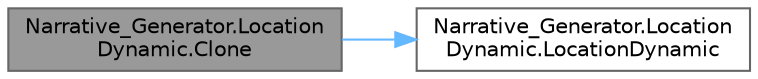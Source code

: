 digraph "Narrative_Generator.LocationDynamic.Clone"
{
 // LATEX_PDF_SIZE
  bgcolor="transparent";
  edge [fontname=Helvetica,fontsize=10,labelfontname=Helvetica,labelfontsize=10];
  node [fontname=Helvetica,fontsize=10,shape=box,height=0.2,width=0.4];
  rankdir="LR";
  Node1 [label="Narrative_Generator.Location\lDynamic.Clone",height=0.2,width=0.4,color="gray40", fillcolor="grey60", style="filled", fontcolor="black",tooltip="Returns a clone of the dynamic part of the location that called this method."];
  Node1 -> Node2 [color="steelblue1",style="solid"];
  Node2 [label="Narrative_Generator.Location\lDynamic.LocationDynamic",height=0.2,width=0.4,color="grey40", fillcolor="white", style="filled",URL="$class_narrative___generator_1_1_location_dynamic.html#aba8487ebacabba7a24f831c51c609d45",tooltip="Constructor method for the dynamic part of the location, without parameters."];
}
